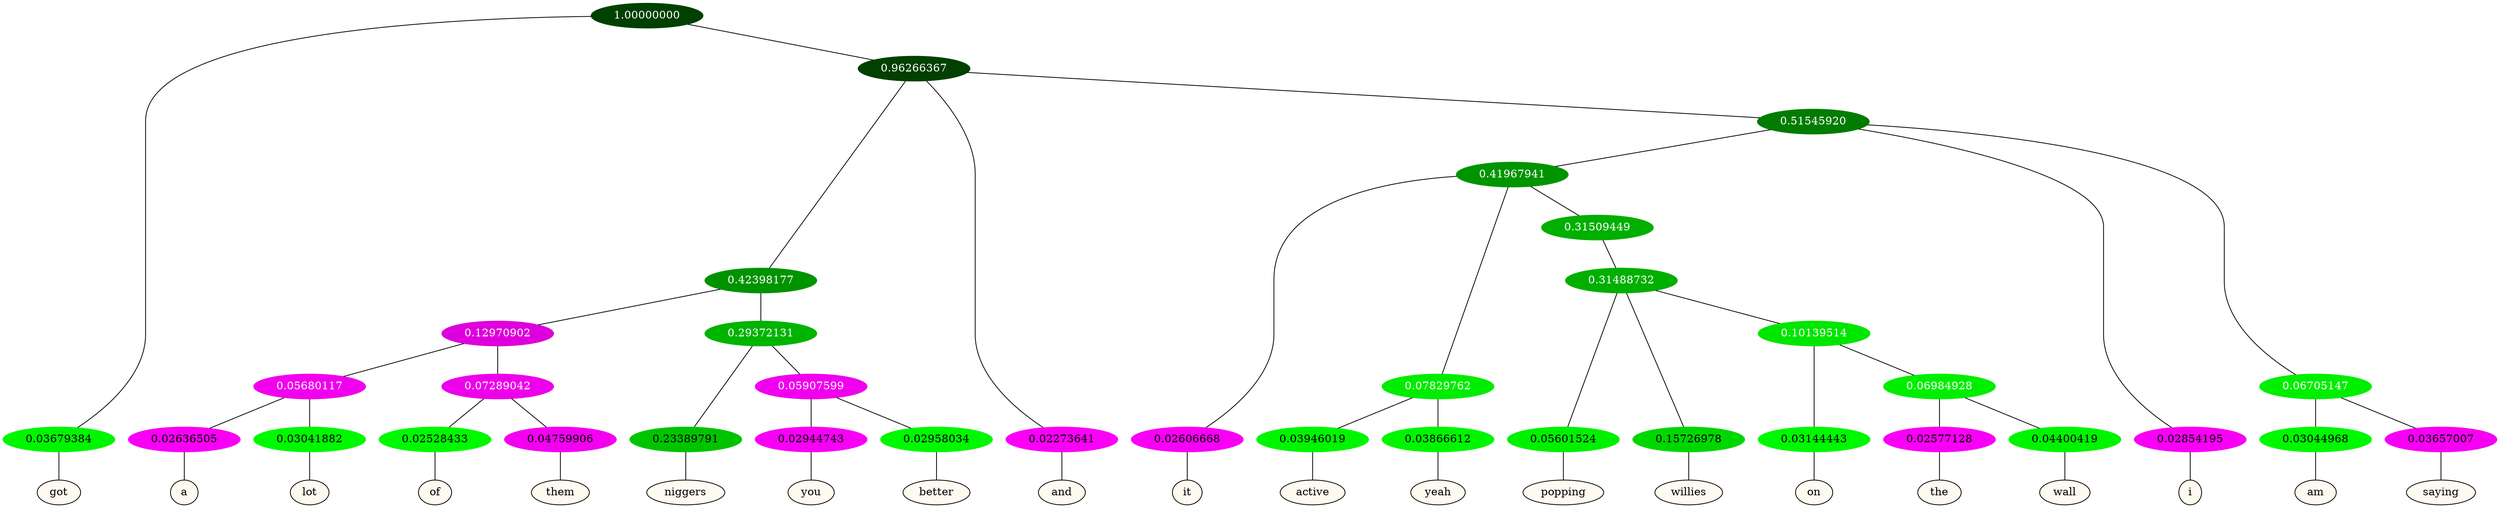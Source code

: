 graph {
	node [format=png height=0.15 nodesep=0.001 ordering=out overlap=prism overlap_scaling=0.01 ranksep=0.001 ratio=0.2 style=filled width=0.15]
	{
		rank=same
		a_w_1 [label=got color=black fillcolor=floralwhite style="filled,solid"]
		a_w_20 [label=a color=black fillcolor=floralwhite style="filled,solid"]
		a_w_21 [label=lot color=black fillcolor=floralwhite style="filled,solid"]
		a_w_22 [label=of color=black fillcolor=floralwhite style="filled,solid"]
		a_w_23 [label=them color=black fillcolor=floralwhite style="filled,solid"]
		a_w_13 [label=niggers color=black fillcolor=floralwhite style="filled,solid"]
		a_w_24 [label=you color=black fillcolor=floralwhite style="filled,solid"]
		a_w_25 [label=better color=black fillcolor=floralwhite style="filled,solid"]
		a_w_4 [label=and color=black fillcolor=floralwhite style="filled,solid"]
		a_w_15 [label=it color=black fillcolor=floralwhite style="filled,solid"]
		a_w_26 [label=active color=black fillcolor=floralwhite style="filled,solid"]
		a_w_27 [label=yeah color=black fillcolor=floralwhite style="filled,solid"]
		a_w_29 [label=popping color=black fillcolor=floralwhite style="filled,solid"]
		a_w_30 [label=willies color=black fillcolor=floralwhite style="filled,solid"]
		a_w_32 [label=on color=black fillcolor=floralwhite style="filled,solid"]
		a_w_34 [label=the color=black fillcolor=floralwhite style="filled,solid"]
		a_w_35 [label=wall color=black fillcolor=floralwhite style="filled,solid"]
		a_w_9 [label=i color=black fillcolor=floralwhite style="filled,solid"]
		a_w_18 [label=am color=black fillcolor=floralwhite style="filled,solid"]
		a_w_19 [label=saying color=black fillcolor=floralwhite style="filled,solid"]
	}
	a_n_1 -- a_w_1
	a_n_20 -- a_w_20
	a_n_21 -- a_w_21
	a_n_22 -- a_w_22
	a_n_23 -- a_w_23
	a_n_13 -- a_w_13
	a_n_24 -- a_w_24
	a_n_25 -- a_w_25
	a_n_4 -- a_w_4
	a_n_15 -- a_w_15
	a_n_26 -- a_w_26
	a_n_27 -- a_w_27
	a_n_29 -- a_w_29
	a_n_30 -- a_w_30
	a_n_32 -- a_w_32
	a_n_34 -- a_w_34
	a_n_35 -- a_w_35
	a_n_9 -- a_w_9
	a_n_18 -- a_w_18
	a_n_19 -- a_w_19
	{
		rank=same
		a_n_1 [label=0.03679384 color="0.334 1.000 0.963" fontcolor=black]
		a_n_20 [label=0.02636505 color="0.835 1.000 0.974" fontcolor=black]
		a_n_21 [label=0.03041882 color="0.334 1.000 0.970" fontcolor=black]
		a_n_22 [label=0.02528433 color="0.334 1.000 0.975" fontcolor=black]
		a_n_23 [label=0.04759906 color="0.835 1.000 0.952" fontcolor=black]
		a_n_13 [label=0.23389791 color="0.334 1.000 0.766" fontcolor=black]
		a_n_24 [label=0.02944743 color="0.835 1.000 0.971" fontcolor=black]
		a_n_25 [label=0.02958034 color="0.334 1.000 0.970" fontcolor=black]
		a_n_4 [label=0.02273641 color="0.835 1.000 0.977" fontcolor=black]
		a_n_15 [label=0.02606668 color="0.835 1.000 0.974" fontcolor=black]
		a_n_26 [label=0.03946019 color="0.334 1.000 0.961" fontcolor=black]
		a_n_27 [label=0.03866612 color="0.334 1.000 0.961" fontcolor=black]
		a_n_29 [label=0.05601524 color="0.334 1.000 0.944" fontcolor=black]
		a_n_30 [label=0.15726978 color="0.334 1.000 0.843" fontcolor=black]
		a_n_32 [label=0.03144443 color="0.334 1.000 0.969" fontcolor=black]
		a_n_34 [label=0.02577128 color="0.835 1.000 0.974" fontcolor=black]
		a_n_35 [label=0.04400419 color="0.334 1.000 0.956" fontcolor=black]
		a_n_9 [label=0.02854195 color="0.835 1.000 0.971" fontcolor=black]
		a_n_18 [label=0.03044968 color="0.334 1.000 0.970" fontcolor=black]
		a_n_19 [label=0.03657007 color="0.835 1.000 0.963" fontcolor=black]
	}
	a_n_0 [label=1.00000000 color="0.334 1.000 0.250" fontcolor=grey99]
	a_n_0 -- a_n_1
	a_n_2 [label=0.96266367 color="0.334 1.000 0.250" fontcolor=grey99]
	a_n_0 -- a_n_2
	a_n_3 [label=0.42398177 color="0.334 1.000 0.576" fontcolor=grey99]
	a_n_2 -- a_n_3
	a_n_2 -- a_n_4
	a_n_5 [label=0.51545920 color="0.334 1.000 0.485" fontcolor=grey99]
	a_n_2 -- a_n_5
	a_n_6 [label=0.12970902 color="0.835 1.000 0.870" fontcolor=grey99]
	a_n_3 -- a_n_6
	a_n_7 [label=0.29372131 color="0.334 1.000 0.706" fontcolor=grey99]
	a_n_3 -- a_n_7
	a_n_8 [label=0.41967941 color="0.334 1.000 0.580" fontcolor=grey99]
	a_n_5 -- a_n_8
	a_n_5 -- a_n_9
	a_n_10 [label=0.06705147 color="0.334 1.000 0.933" fontcolor=grey99]
	a_n_5 -- a_n_10
	a_n_11 [label=0.05680117 color="0.835 1.000 0.943" fontcolor=grey99]
	a_n_6 -- a_n_11
	a_n_12 [label=0.07289042 color="0.835 1.000 0.927" fontcolor=grey99]
	a_n_6 -- a_n_12
	a_n_7 -- a_n_13
	a_n_14 [label=0.05907599 color="0.835 1.000 0.941" fontcolor=grey99]
	a_n_7 -- a_n_14
	a_n_8 -- a_n_15
	a_n_16 [label=0.07829762 color="0.334 1.000 0.922" fontcolor=grey99]
	a_n_8 -- a_n_16
	a_n_17 [label=0.31509449 color="0.334 1.000 0.685" fontcolor=grey99]
	a_n_8 -- a_n_17
	a_n_10 -- a_n_18
	a_n_10 -- a_n_19
	a_n_11 -- a_n_20
	a_n_11 -- a_n_21
	a_n_12 -- a_n_22
	a_n_12 -- a_n_23
	a_n_14 -- a_n_24
	a_n_14 -- a_n_25
	a_n_16 -- a_n_26
	a_n_16 -- a_n_27
	a_n_28 [label=0.31488732 color="0.334 1.000 0.685" fontcolor=grey99]
	a_n_17 -- a_n_28
	a_n_28 -- a_n_29
	a_n_28 -- a_n_30
	a_n_31 [label=0.10139514 color="0.334 1.000 0.899" fontcolor=grey99]
	a_n_28 -- a_n_31
	a_n_31 -- a_n_32
	a_n_33 [label=0.06984928 color="0.334 1.000 0.930" fontcolor=grey99]
	a_n_31 -- a_n_33
	a_n_33 -- a_n_34
	a_n_33 -- a_n_35
}
